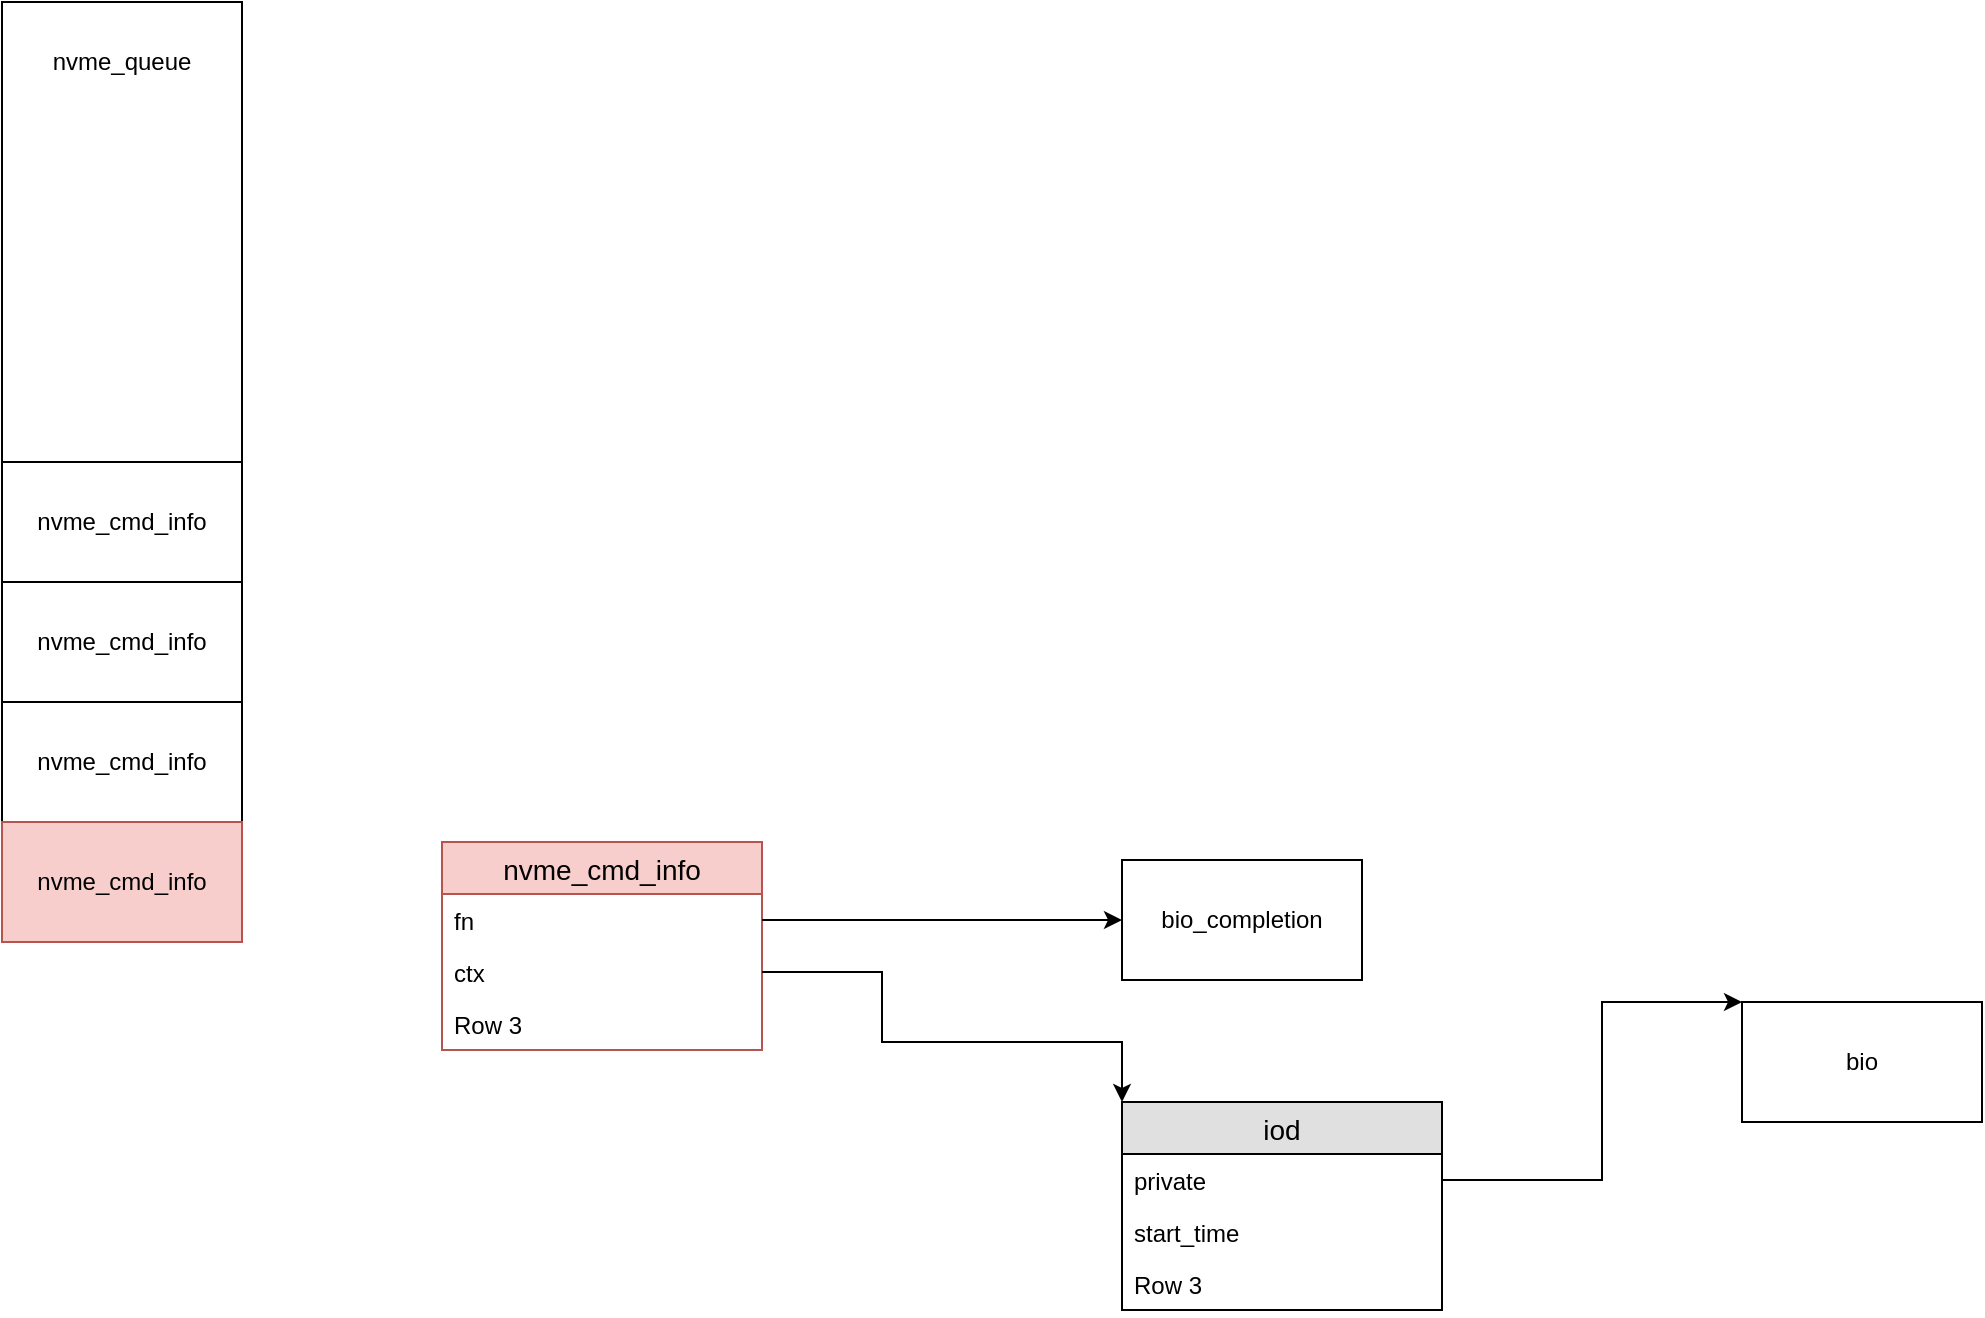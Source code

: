 <mxfile version="12.9.3" type="google"><diagram id="DA9J-lguwhSesAh5ZRPj" name="Page-1"><mxGraphModel dx="934" dy="484" grid="1" gridSize="10" guides="1" tooltips="1" connect="1" arrows="1" fold="1" page="1" pageScale="1" pageWidth="827" pageHeight="1169" math="0" shadow="0"><root><mxCell id="0"/><mxCell id="1" parent="0"/><mxCell id="TX2wKS0-4lfD97z4RDG9-1" value="" style="rounded=0;whiteSpace=wrap;html=1;" vertex="1" parent="1"><mxGeometry x="390" y="80" width="120" height="230" as="geometry"/></mxCell><mxCell id="TX2wKS0-4lfD97z4RDG9-2" value="nvme_queue" style="text;html=1;strokeColor=none;fillColor=none;align=center;verticalAlign=middle;whiteSpace=wrap;rounded=0;" vertex="1" parent="1"><mxGeometry x="430" y="100" width="40" height="20" as="geometry"/></mxCell><mxCell id="TX2wKS0-4lfD97z4RDG9-3" value="nvme_cmd_info" style="rounded=0;whiteSpace=wrap;html=1;" vertex="1" parent="1"><mxGeometry x="390" y="310" width="120" height="60" as="geometry"/></mxCell><mxCell id="TX2wKS0-4lfD97z4RDG9-4" value="nvme_cmd_info" style="rounded=0;whiteSpace=wrap;html=1;" vertex="1" parent="1"><mxGeometry x="390" y="370" width="120" height="60" as="geometry"/></mxCell><mxCell id="TX2wKS0-4lfD97z4RDG9-5" value="nvme_cmd_info" style="rounded=0;whiteSpace=wrap;html=1;" vertex="1" parent="1"><mxGeometry x="390" y="430" width="120" height="60" as="geometry"/></mxCell><mxCell id="TX2wKS0-4lfD97z4RDG9-6" value="nvme_cmd_info" style="rounded=0;whiteSpace=wrap;html=1;fillColor=#f8cecc;strokeColor=#b85450;" vertex="1" parent="1"><mxGeometry x="390" y="490" width="120" height="60" as="geometry"/></mxCell><mxCell id="TX2wKS0-4lfD97z4RDG9-7" value="nvme_cmd_info" style="swimlane;fontStyle=0;childLayout=stackLayout;horizontal=1;startSize=26;fillColor=#f8cecc;horizontalStack=0;resizeParent=1;resizeParentMax=0;resizeLast=0;collapsible=1;marginBottom=0;swimlaneFillColor=#ffffff;align=center;fontSize=14;strokeColor=#b85450;" vertex="1" parent="1"><mxGeometry x="610" y="500" width="160" height="104" as="geometry"/></mxCell><mxCell id="TX2wKS0-4lfD97z4RDG9-8" value="fn" style="text;strokeColor=none;fillColor=none;spacingLeft=4;spacingRight=4;overflow=hidden;rotatable=0;points=[[0,0.5],[1,0.5]];portConstraint=eastwest;fontSize=12;" vertex="1" parent="TX2wKS0-4lfD97z4RDG9-7"><mxGeometry y="26" width="160" height="26" as="geometry"/></mxCell><mxCell id="TX2wKS0-4lfD97z4RDG9-9" value="ctx" style="text;strokeColor=none;fillColor=none;spacingLeft=4;spacingRight=4;overflow=hidden;rotatable=0;points=[[0,0.5],[1,0.5]];portConstraint=eastwest;fontSize=12;" vertex="1" parent="TX2wKS0-4lfD97z4RDG9-7"><mxGeometry y="52" width="160" height="26" as="geometry"/></mxCell><mxCell id="TX2wKS0-4lfD97z4RDG9-10" value="Row 3" style="text;strokeColor=none;fillColor=none;spacingLeft=4;spacingRight=4;overflow=hidden;rotatable=0;points=[[0,0.5],[1,0.5]];portConstraint=eastwest;fontSize=12;" vertex="1" parent="TX2wKS0-4lfD97z4RDG9-7"><mxGeometry y="78" width="160" height="26" as="geometry"/></mxCell><mxCell id="TX2wKS0-4lfD97z4RDG9-11" style="edgeStyle=orthogonalEdgeStyle;rounded=0;orthogonalLoop=1;jettySize=auto;html=1;exitX=1;exitY=0.5;exitDx=0;exitDy=0;entryX=0;entryY=0.5;entryDx=0;entryDy=0;" edge="1" parent="1" source="TX2wKS0-4lfD97z4RDG9-8" target="TX2wKS0-4lfD97z4RDG9-12"><mxGeometry relative="1" as="geometry"><mxPoint x="920" y="539" as="targetPoint"/></mxGeometry></mxCell><mxCell id="TX2wKS0-4lfD97z4RDG9-12" value="bio_completion" style="rounded=0;whiteSpace=wrap;html=1;" vertex="1" parent="1"><mxGeometry x="950" y="509" width="120" height="60" as="geometry"/></mxCell><mxCell id="TX2wKS0-4lfD97z4RDG9-13" style="edgeStyle=orthogonalEdgeStyle;rounded=0;orthogonalLoop=1;jettySize=auto;html=1;exitX=1;exitY=0.5;exitDx=0;exitDy=0;entryX=0;entryY=0;entryDx=0;entryDy=0;" edge="1" parent="1" source="TX2wKS0-4lfD97z4RDG9-9" target="TX2wKS0-4lfD97z4RDG9-14"><mxGeometry relative="1" as="geometry"><mxPoint x="930" y="620" as="targetPoint"/><Array as="points"><mxPoint x="830" y="565"/><mxPoint x="830" y="600"/><mxPoint x="950" y="600"/></Array></mxGeometry></mxCell><mxCell id="TX2wKS0-4lfD97z4RDG9-14" value="iod" style="swimlane;fontStyle=0;childLayout=stackLayout;horizontal=1;startSize=26;fillColor=#e0e0e0;horizontalStack=0;resizeParent=1;resizeParentMax=0;resizeLast=0;collapsible=1;marginBottom=0;swimlaneFillColor=#ffffff;align=center;fontSize=14;" vertex="1" parent="1"><mxGeometry x="950" y="630" width="160" height="104" as="geometry"/></mxCell><mxCell id="TX2wKS0-4lfD97z4RDG9-15" value="private" style="text;strokeColor=none;fillColor=none;spacingLeft=4;spacingRight=4;overflow=hidden;rotatable=0;points=[[0,0.5],[1,0.5]];portConstraint=eastwest;fontSize=12;" vertex="1" parent="TX2wKS0-4lfD97z4RDG9-14"><mxGeometry y="26" width="160" height="26" as="geometry"/></mxCell><mxCell id="TX2wKS0-4lfD97z4RDG9-16" value="start_time" style="text;strokeColor=none;fillColor=none;spacingLeft=4;spacingRight=4;overflow=hidden;rotatable=0;points=[[0,0.5],[1,0.5]];portConstraint=eastwest;fontSize=12;" vertex="1" parent="TX2wKS0-4lfD97z4RDG9-14"><mxGeometry y="52" width="160" height="26" as="geometry"/></mxCell><mxCell id="TX2wKS0-4lfD97z4RDG9-17" value="Row 3" style="text;strokeColor=none;fillColor=none;spacingLeft=4;spacingRight=4;overflow=hidden;rotatable=0;points=[[0,0.5],[1,0.5]];portConstraint=eastwest;fontSize=12;" vertex="1" parent="TX2wKS0-4lfD97z4RDG9-14"><mxGeometry y="78" width="160" height="26" as="geometry"/></mxCell><mxCell id="TX2wKS0-4lfD97z4RDG9-18" style="edgeStyle=orthogonalEdgeStyle;rounded=0;orthogonalLoop=1;jettySize=auto;html=1;exitX=1;exitY=0.5;exitDx=0;exitDy=0;entryX=0;entryY=0;entryDx=0;entryDy=0;" edge="1" parent="1" source="TX2wKS0-4lfD97z4RDG9-15" target="TX2wKS0-4lfD97z4RDG9-19"><mxGeometry relative="1" as="geometry"><mxPoint x="1220" y="669.143" as="targetPoint"/><Array as="points"><mxPoint x="1190" y="669"/><mxPoint x="1190" y="580"/></Array></mxGeometry></mxCell><mxCell id="TX2wKS0-4lfD97z4RDG9-19" value="bio" style="rounded=0;whiteSpace=wrap;html=1;" vertex="1" parent="1"><mxGeometry x="1260" y="580" width="120" height="60" as="geometry"/></mxCell></root></mxGraphModel></diagram></mxfile>